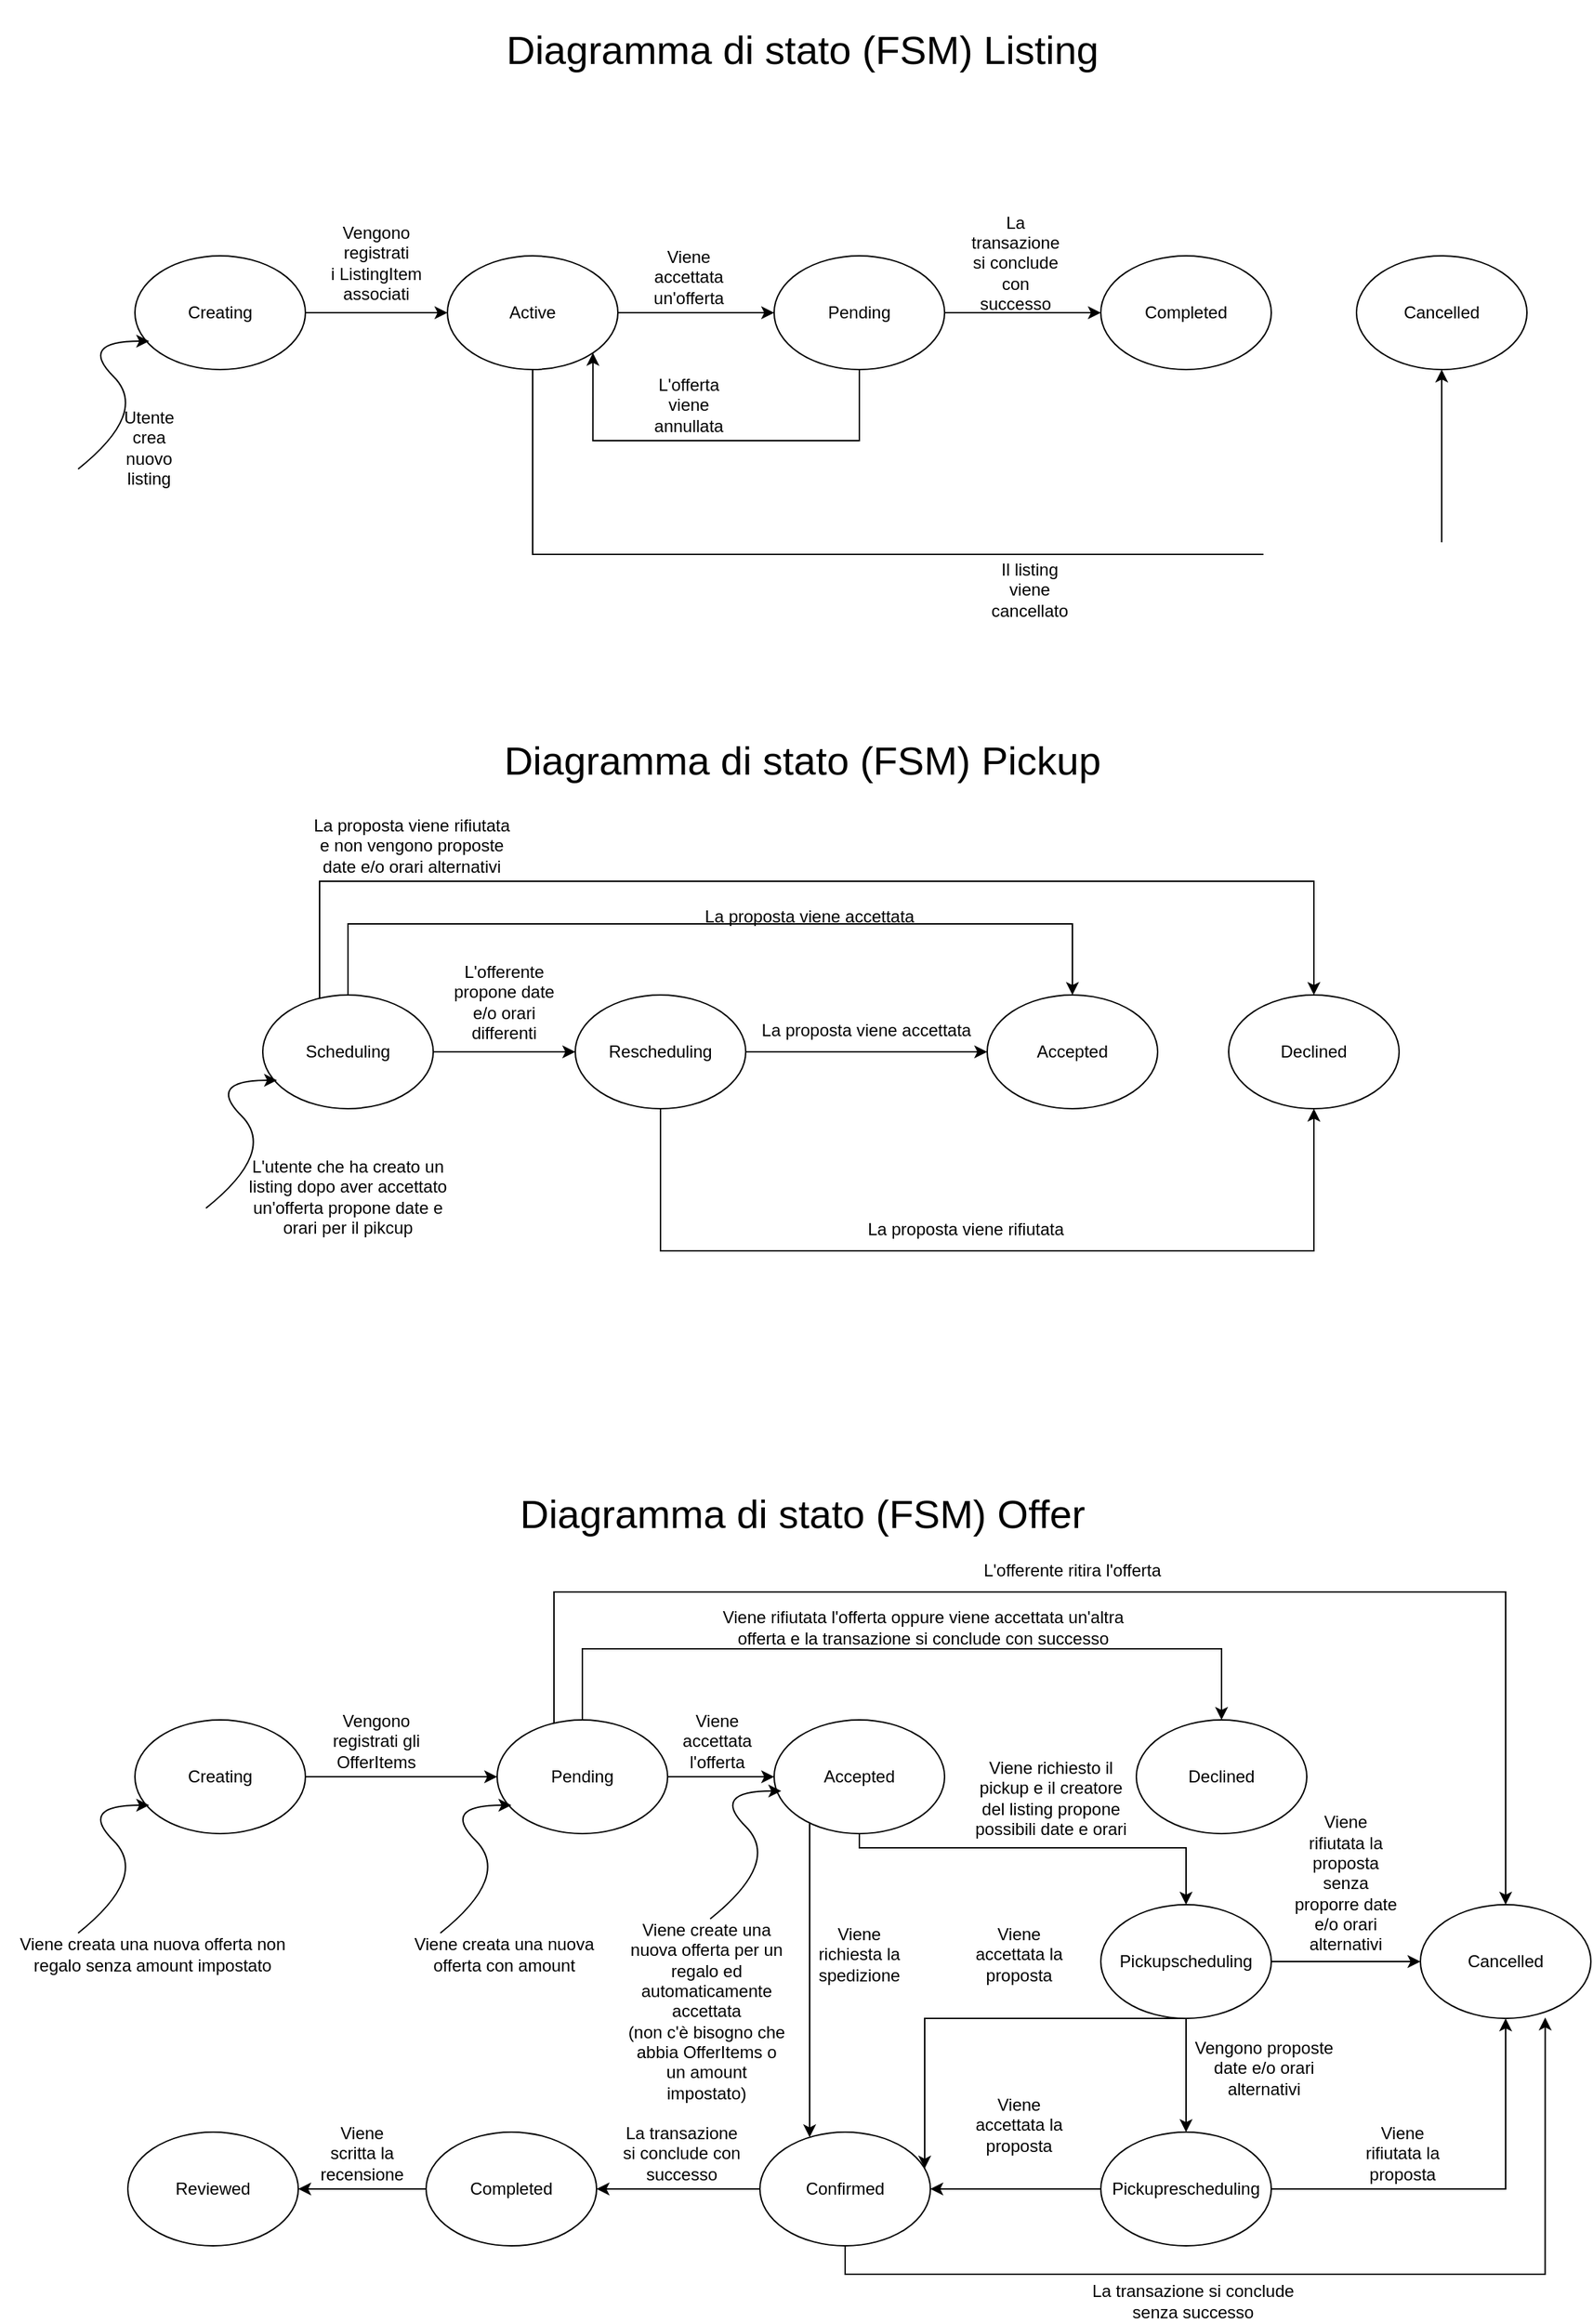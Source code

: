 <mxfile version="28.0.7">
  <diagram name="Pagina-1" id="MD-J6awqf3Olnne-XYM4">
    <mxGraphModel dx="3565" dy="1963" grid="1" gridSize="10" guides="1" tooltips="1" connect="1" arrows="1" fold="1" page="1" pageScale="1" pageWidth="1169" pageHeight="1654" math="0" shadow="0">
      <root>
        <mxCell id="0" />
        <mxCell id="1" parent="0" />
        <mxCell id="wck7JwDrxLJkd7mHNfIt-1" value="&lt;font style=&quot;font-size: 28px;&quot;&gt;Diagramma di stato (FSM) Listing&lt;/font&gt;" style="text;html=1;align=center;verticalAlign=middle;whiteSpace=wrap;rounded=0;" vertex="1" parent="1">
          <mxGeometry x="340" y="20" width="490" height="70" as="geometry" />
        </mxCell>
        <mxCell id="wck7JwDrxLJkd7mHNfIt-10" style="edgeStyle=orthogonalEdgeStyle;rounded=0;orthogonalLoop=1;jettySize=auto;html=1;entryX=0;entryY=0.5;entryDx=0;entryDy=0;" edge="1" parent="1" source="wck7JwDrxLJkd7mHNfIt-2" target="wck7JwDrxLJkd7mHNfIt-3">
          <mxGeometry relative="1" as="geometry" />
        </mxCell>
        <mxCell id="wck7JwDrxLJkd7mHNfIt-2" value="Creating" style="ellipse;whiteSpace=wrap;html=1;" vertex="1" parent="1">
          <mxGeometry x="115" y="200" width="120" height="80" as="geometry" />
        </mxCell>
        <mxCell id="wck7JwDrxLJkd7mHNfIt-12" style="edgeStyle=orthogonalEdgeStyle;rounded=0;orthogonalLoop=1;jettySize=auto;html=1;entryX=0;entryY=0.5;entryDx=0;entryDy=0;" edge="1" parent="1" source="wck7JwDrxLJkd7mHNfIt-3" target="wck7JwDrxLJkd7mHNfIt-4">
          <mxGeometry relative="1" as="geometry" />
        </mxCell>
        <mxCell id="wck7JwDrxLJkd7mHNfIt-3" value="Active" style="ellipse;whiteSpace=wrap;html=1;" vertex="1" parent="1">
          <mxGeometry x="335" y="200" width="120" height="80" as="geometry" />
        </mxCell>
        <mxCell id="wck7JwDrxLJkd7mHNfIt-4" value="Pending" style="ellipse;whiteSpace=wrap;html=1;" vertex="1" parent="1">
          <mxGeometry x="565" y="200" width="120" height="80" as="geometry" />
        </mxCell>
        <mxCell id="wck7JwDrxLJkd7mHNfIt-5" value="Completed" style="ellipse;whiteSpace=wrap;html=1;" vertex="1" parent="1">
          <mxGeometry x="795" y="200" width="120" height="80" as="geometry" />
        </mxCell>
        <mxCell id="wck7JwDrxLJkd7mHNfIt-6" value="Cancelled" style="ellipse;whiteSpace=wrap;html=1;" vertex="1" parent="1">
          <mxGeometry x="975" y="200" width="120" height="80" as="geometry" />
        </mxCell>
        <mxCell id="wck7JwDrxLJkd7mHNfIt-8" value="" style="curved=1;endArrow=classic;html=1;rounded=0;" edge="1" parent="1">
          <mxGeometry width="50" height="50" relative="1" as="geometry">
            <mxPoint x="75" y="350" as="sourcePoint" />
            <mxPoint x="125" y="260" as="targetPoint" />
            <Array as="points">
              <mxPoint x="125" y="310" />
              <mxPoint x="75" y="260" />
            </Array>
          </mxGeometry>
        </mxCell>
        <mxCell id="wck7JwDrxLJkd7mHNfIt-9" value="Utente crea nuovo listing" style="text;html=1;align=center;verticalAlign=middle;whiteSpace=wrap;rounded=0;" vertex="1" parent="1">
          <mxGeometry x="95" y="320" width="60" height="30" as="geometry" />
        </mxCell>
        <mxCell id="wck7JwDrxLJkd7mHNfIt-11" value="Vengono&lt;div&gt;registrati&lt;/div&gt;&lt;div&gt;i ListingItem associati&lt;/div&gt;" style="text;html=1;align=center;verticalAlign=middle;whiteSpace=wrap;rounded=0;" vertex="1" parent="1">
          <mxGeometry x="245" y="190" width="80" height="30" as="geometry" />
        </mxCell>
        <mxCell id="wck7JwDrxLJkd7mHNfIt-13" value="Viene accettata un&#39;offerta" style="text;html=1;align=center;verticalAlign=middle;whiteSpace=wrap;rounded=0;" vertex="1" parent="1">
          <mxGeometry x="475" y="200" width="60" height="30" as="geometry" />
        </mxCell>
        <mxCell id="wck7JwDrxLJkd7mHNfIt-14" style="edgeStyle=orthogonalEdgeStyle;rounded=0;orthogonalLoop=1;jettySize=auto;html=1;entryX=0;entryY=0.5;entryDx=0;entryDy=0;" edge="1" parent="1" source="wck7JwDrxLJkd7mHNfIt-4" target="wck7JwDrxLJkd7mHNfIt-5">
          <mxGeometry relative="1" as="geometry">
            <Array as="points">
              <mxPoint x="795" y="240" />
            </Array>
          </mxGeometry>
        </mxCell>
        <mxCell id="wck7JwDrxLJkd7mHNfIt-15" value="La transazione si conclude con successo" style="text;html=1;align=center;verticalAlign=middle;whiteSpace=wrap;rounded=0;" vertex="1" parent="1">
          <mxGeometry x="705" y="190" width="60" height="30" as="geometry" />
        </mxCell>
        <mxCell id="wck7JwDrxLJkd7mHNfIt-18" style="edgeStyle=orthogonalEdgeStyle;rounded=0;orthogonalLoop=1;jettySize=auto;html=1;entryX=1;entryY=1;entryDx=0;entryDy=0;" edge="1" parent="1" source="wck7JwDrxLJkd7mHNfIt-4" target="wck7JwDrxLJkd7mHNfIt-3">
          <mxGeometry relative="1" as="geometry">
            <Array as="points">
              <mxPoint x="625" y="330" />
              <mxPoint x="437" y="330" />
            </Array>
          </mxGeometry>
        </mxCell>
        <mxCell id="wck7JwDrxLJkd7mHNfIt-19" value="L&#39;offerta viene annullata" style="text;html=1;align=center;verticalAlign=middle;whiteSpace=wrap;rounded=0;" vertex="1" parent="1">
          <mxGeometry x="475" y="290" width="60" height="30" as="geometry" />
        </mxCell>
        <mxCell id="wck7JwDrxLJkd7mHNfIt-20" style="edgeStyle=orthogonalEdgeStyle;rounded=0;orthogonalLoop=1;jettySize=auto;html=1;entryX=0.5;entryY=1;entryDx=0;entryDy=0;" edge="1" parent="1" source="wck7JwDrxLJkd7mHNfIt-3" target="wck7JwDrxLJkd7mHNfIt-6">
          <mxGeometry relative="1" as="geometry">
            <Array as="points">
              <mxPoint x="395" y="410" />
              <mxPoint x="1035" y="410" />
            </Array>
          </mxGeometry>
        </mxCell>
        <mxCell id="wck7JwDrxLJkd7mHNfIt-21" value="Il listing viene cancellato" style="text;html=1;align=center;verticalAlign=middle;whiteSpace=wrap;rounded=0;" vertex="1" parent="1">
          <mxGeometry x="715" y="420" width="60" height="30" as="geometry" />
        </mxCell>
        <mxCell id="wck7JwDrxLJkd7mHNfIt-22" value="&lt;font style=&quot;font-size: 28px;&quot;&gt;Diagramma di stato (FSM) Pickup&lt;/font&gt;" style="text;html=1;align=center;verticalAlign=middle;whiteSpace=wrap;rounded=0;" vertex="1" parent="1">
          <mxGeometry x="340" y="520" width="490" height="70" as="geometry" />
        </mxCell>
        <mxCell id="wck7JwDrxLJkd7mHNfIt-23" style="edgeStyle=orthogonalEdgeStyle;rounded=0;orthogonalLoop=1;jettySize=auto;html=1;entryX=0;entryY=0.5;entryDx=0;entryDy=0;" edge="1" parent="1" source="wck7JwDrxLJkd7mHNfIt-24" target="wck7JwDrxLJkd7mHNfIt-26">
          <mxGeometry relative="1" as="geometry" />
        </mxCell>
        <mxCell id="wck7JwDrxLJkd7mHNfIt-41" style="edgeStyle=orthogonalEdgeStyle;rounded=0;orthogonalLoop=1;jettySize=auto;html=1;entryX=0.5;entryY=0;entryDx=0;entryDy=0;" edge="1" parent="1" source="wck7JwDrxLJkd7mHNfIt-24" target="wck7JwDrxLJkd7mHNfIt-27">
          <mxGeometry relative="1" as="geometry">
            <Array as="points">
              <mxPoint x="265" y="670" />
              <mxPoint x="775" y="670" />
            </Array>
          </mxGeometry>
        </mxCell>
        <mxCell id="wck7JwDrxLJkd7mHNfIt-43" style="edgeStyle=orthogonalEdgeStyle;rounded=0;orthogonalLoop=1;jettySize=auto;html=1;entryX=0.5;entryY=0;entryDx=0;entryDy=0;" edge="1" parent="1" source="wck7JwDrxLJkd7mHNfIt-24" target="wck7JwDrxLJkd7mHNfIt-28">
          <mxGeometry relative="1" as="geometry">
            <Array as="points">
              <mxPoint x="245" y="640" />
              <mxPoint x="945" y="640" />
            </Array>
          </mxGeometry>
        </mxCell>
        <mxCell id="wck7JwDrxLJkd7mHNfIt-24" value="Scheduling" style="ellipse;whiteSpace=wrap;html=1;" vertex="1" parent="1">
          <mxGeometry x="205" y="720" width="120" height="80" as="geometry" />
        </mxCell>
        <mxCell id="wck7JwDrxLJkd7mHNfIt-25" style="edgeStyle=orthogonalEdgeStyle;rounded=0;orthogonalLoop=1;jettySize=auto;html=1;entryX=0;entryY=0.5;entryDx=0;entryDy=0;" edge="1" parent="1" source="wck7JwDrxLJkd7mHNfIt-26" target="wck7JwDrxLJkd7mHNfIt-27">
          <mxGeometry relative="1" as="geometry" />
        </mxCell>
        <mxCell id="wck7JwDrxLJkd7mHNfIt-40" style="edgeStyle=orthogonalEdgeStyle;rounded=0;orthogonalLoop=1;jettySize=auto;html=1;entryX=0.5;entryY=1;entryDx=0;entryDy=0;" edge="1" parent="1" source="wck7JwDrxLJkd7mHNfIt-26" target="wck7JwDrxLJkd7mHNfIt-28">
          <mxGeometry relative="1" as="geometry">
            <Array as="points">
              <mxPoint x="485" y="900" />
              <mxPoint x="945" y="900" />
            </Array>
          </mxGeometry>
        </mxCell>
        <mxCell id="wck7JwDrxLJkd7mHNfIt-26" value="Rescheduling" style="ellipse;whiteSpace=wrap;html=1;" vertex="1" parent="1">
          <mxGeometry x="425" y="720" width="120" height="80" as="geometry" />
        </mxCell>
        <mxCell id="wck7JwDrxLJkd7mHNfIt-27" value="Accepted" style="ellipse;whiteSpace=wrap;html=1;" vertex="1" parent="1">
          <mxGeometry x="715" y="720" width="120" height="80" as="geometry" />
        </mxCell>
        <mxCell id="wck7JwDrxLJkd7mHNfIt-28" value="Declined" style="ellipse;whiteSpace=wrap;html=1;" vertex="1" parent="1">
          <mxGeometry x="885" y="720" width="120" height="80" as="geometry" />
        </mxCell>
        <mxCell id="wck7JwDrxLJkd7mHNfIt-30" value="" style="curved=1;endArrow=classic;html=1;rounded=0;" edge="1" parent="1">
          <mxGeometry width="50" height="50" relative="1" as="geometry">
            <mxPoint x="165" y="870" as="sourcePoint" />
            <mxPoint x="215" y="780" as="targetPoint" />
            <Array as="points">
              <mxPoint x="215" y="830" />
              <mxPoint x="165" y="780" />
            </Array>
          </mxGeometry>
        </mxCell>
        <mxCell id="wck7JwDrxLJkd7mHNfIt-31" value="L&#39;utente che ha creato un listing dopo aver accettato un&#39;offerta propone date e orari per il pikcup" style="text;html=1;align=center;verticalAlign=middle;whiteSpace=wrap;rounded=0;" vertex="1" parent="1">
          <mxGeometry x="190" y="847" width="150" height="30" as="geometry" />
        </mxCell>
        <mxCell id="wck7JwDrxLJkd7mHNfIt-32" value="L&#39;offerente propone date e/o orari differenti" style="text;html=1;align=center;verticalAlign=middle;whiteSpace=wrap;rounded=0;" vertex="1" parent="1">
          <mxGeometry x="335" y="710" width="80" height="30" as="geometry" />
        </mxCell>
        <mxCell id="wck7JwDrxLJkd7mHNfIt-44" value="La proposta viene rifiutata e non vengono proposte date e/o orari alternativi" style="text;html=1;align=center;verticalAlign=middle;whiteSpace=wrap;rounded=0;" vertex="1" parent="1">
          <mxGeometry x="235" y="600" width="150" height="30" as="geometry" />
        </mxCell>
        <mxCell id="wck7JwDrxLJkd7mHNfIt-45" value="La proposta viene accettata" style="text;html=1;align=center;verticalAlign=middle;whiteSpace=wrap;rounded=0;" vertex="1" parent="1">
          <mxGeometry x="515" y="650" width="150" height="30" as="geometry" />
        </mxCell>
        <mxCell id="wck7JwDrxLJkd7mHNfIt-46" value="La proposta viene accettata" style="text;html=1;align=center;verticalAlign=middle;whiteSpace=wrap;rounded=0;" vertex="1" parent="1">
          <mxGeometry x="555" y="730" width="150" height="30" as="geometry" />
        </mxCell>
        <mxCell id="wck7JwDrxLJkd7mHNfIt-47" value="La proposta viene rifiutata" style="text;html=1;align=center;verticalAlign=middle;whiteSpace=wrap;rounded=0;" vertex="1" parent="1">
          <mxGeometry x="625" y="870" width="150" height="30" as="geometry" />
        </mxCell>
        <mxCell id="wck7JwDrxLJkd7mHNfIt-48" value="&lt;font style=&quot;font-size: 28px;&quot;&gt;Diagramma di stato (FSM) Offer&lt;/font&gt;" style="text;html=1;align=center;verticalAlign=middle;whiteSpace=wrap;rounded=0;" vertex="1" parent="1">
          <mxGeometry x="340" y="1050" width="490" height="70" as="geometry" />
        </mxCell>
        <mxCell id="wck7JwDrxLJkd7mHNfIt-75" style="edgeStyle=orthogonalEdgeStyle;rounded=0;orthogonalLoop=1;jettySize=auto;html=1;" edge="1" parent="1" source="wck7JwDrxLJkd7mHNfIt-50" target="wck7JwDrxLJkd7mHNfIt-52">
          <mxGeometry relative="1" as="geometry" />
        </mxCell>
        <mxCell id="wck7JwDrxLJkd7mHNfIt-50" value="Creating" style="ellipse;whiteSpace=wrap;html=1;" vertex="1" parent="1">
          <mxGeometry x="115" y="1230" width="120" height="80" as="geometry" />
        </mxCell>
        <mxCell id="wck7JwDrxLJkd7mHNfIt-79" style="edgeStyle=orthogonalEdgeStyle;rounded=0;orthogonalLoop=1;jettySize=auto;html=1;entryX=0;entryY=0.5;entryDx=0;entryDy=0;" edge="1" parent="1" source="wck7JwDrxLJkd7mHNfIt-52" target="wck7JwDrxLJkd7mHNfIt-53">
          <mxGeometry relative="1" as="geometry" />
        </mxCell>
        <mxCell id="wck7JwDrxLJkd7mHNfIt-81" style="edgeStyle=orthogonalEdgeStyle;rounded=0;orthogonalLoop=1;jettySize=auto;html=1;entryX=0.5;entryY=0;entryDx=0;entryDy=0;" edge="1" parent="1" source="wck7JwDrxLJkd7mHNfIt-52" target="wck7JwDrxLJkd7mHNfIt-54">
          <mxGeometry relative="1" as="geometry">
            <Array as="points">
              <mxPoint x="430" y="1180" />
              <mxPoint x="880" y="1180" />
            </Array>
          </mxGeometry>
        </mxCell>
        <mxCell id="wck7JwDrxLJkd7mHNfIt-104" style="edgeStyle=orthogonalEdgeStyle;rounded=0;orthogonalLoop=1;jettySize=auto;html=1;" edge="1" parent="1" source="wck7JwDrxLJkd7mHNfIt-52" target="wck7JwDrxLJkd7mHNfIt-55">
          <mxGeometry relative="1" as="geometry">
            <Array as="points">
              <mxPoint x="410" y="1140" />
              <mxPoint x="1080" y="1140" />
            </Array>
          </mxGeometry>
        </mxCell>
        <mxCell id="wck7JwDrxLJkd7mHNfIt-52" value="Pending" style="ellipse;whiteSpace=wrap;html=1;" vertex="1" parent="1">
          <mxGeometry x="370" y="1230" width="120" height="80" as="geometry" />
        </mxCell>
        <mxCell id="wck7JwDrxLJkd7mHNfIt-83" style="edgeStyle=orthogonalEdgeStyle;rounded=0;orthogonalLoop=1;jettySize=auto;html=1;" edge="1" parent="1" source="wck7JwDrxLJkd7mHNfIt-53" target="wck7JwDrxLJkd7mHNfIt-66">
          <mxGeometry relative="1" as="geometry">
            <Array as="points">
              <mxPoint x="625" y="1320" />
              <mxPoint x="855" y="1320" />
            </Array>
          </mxGeometry>
        </mxCell>
        <mxCell id="wck7JwDrxLJkd7mHNfIt-53" value="Accepted" style="ellipse;whiteSpace=wrap;html=1;" vertex="1" parent="1">
          <mxGeometry x="565" y="1230" width="120" height="80" as="geometry" />
        </mxCell>
        <mxCell id="wck7JwDrxLJkd7mHNfIt-54" value="Declined" style="ellipse;whiteSpace=wrap;html=1;" vertex="1" parent="1">
          <mxGeometry x="820" y="1230" width="120" height="80" as="geometry" />
        </mxCell>
        <mxCell id="wck7JwDrxLJkd7mHNfIt-55" value="Cancelled" style="ellipse;whiteSpace=wrap;html=1;" vertex="1" parent="1">
          <mxGeometry x="1020" y="1360" width="120" height="80" as="geometry" />
        </mxCell>
        <mxCell id="wck7JwDrxLJkd7mHNfIt-56" value="" style="curved=1;endArrow=classic;html=1;rounded=0;" edge="1" parent="1">
          <mxGeometry width="50" height="50" relative="1" as="geometry">
            <mxPoint x="75" y="1380" as="sourcePoint" />
            <mxPoint x="125" y="1290" as="targetPoint" />
            <Array as="points">
              <mxPoint x="125" y="1340" />
              <mxPoint x="75" y="1290" />
            </Array>
          </mxGeometry>
        </mxCell>
        <mxCell id="wck7JwDrxLJkd7mHNfIt-85" style="edgeStyle=orthogonalEdgeStyle;rounded=0;orthogonalLoop=1;jettySize=auto;html=1;" edge="1" parent="1" source="wck7JwDrxLJkd7mHNfIt-66" target="wck7JwDrxLJkd7mHNfIt-67">
          <mxGeometry relative="1" as="geometry" />
        </mxCell>
        <mxCell id="wck7JwDrxLJkd7mHNfIt-98" style="edgeStyle=orthogonalEdgeStyle;rounded=0;orthogonalLoop=1;jettySize=auto;html=1;entryX=0;entryY=0.5;entryDx=0;entryDy=0;" edge="1" parent="1" source="wck7JwDrxLJkd7mHNfIt-66" target="wck7JwDrxLJkd7mHNfIt-55">
          <mxGeometry relative="1" as="geometry" />
        </mxCell>
        <mxCell id="wck7JwDrxLJkd7mHNfIt-66" value="Pickupscheduling" style="ellipse;whiteSpace=wrap;html=1;" vertex="1" parent="1">
          <mxGeometry x="795" y="1360" width="120" height="80" as="geometry" />
        </mxCell>
        <mxCell id="wck7JwDrxLJkd7mHNfIt-88" style="edgeStyle=orthogonalEdgeStyle;rounded=0;orthogonalLoop=1;jettySize=auto;html=1;entryX=1;entryY=0.5;entryDx=0;entryDy=0;" edge="1" parent="1" source="wck7JwDrxLJkd7mHNfIt-67" target="wck7JwDrxLJkd7mHNfIt-68">
          <mxGeometry relative="1" as="geometry" />
        </mxCell>
        <mxCell id="wck7JwDrxLJkd7mHNfIt-100" style="edgeStyle=orthogonalEdgeStyle;rounded=0;orthogonalLoop=1;jettySize=auto;html=1;entryX=0.5;entryY=1;entryDx=0;entryDy=0;" edge="1" parent="1" source="wck7JwDrxLJkd7mHNfIt-67" target="wck7JwDrxLJkd7mHNfIt-55">
          <mxGeometry relative="1" as="geometry" />
        </mxCell>
        <mxCell id="wck7JwDrxLJkd7mHNfIt-67" value="Pickuprescheduling" style="ellipse;whiteSpace=wrap;html=1;" vertex="1" parent="1">
          <mxGeometry x="795" y="1520" width="120" height="80" as="geometry" />
        </mxCell>
        <mxCell id="wck7JwDrxLJkd7mHNfIt-93" style="edgeStyle=orthogonalEdgeStyle;rounded=0;orthogonalLoop=1;jettySize=auto;html=1;" edge="1" parent="1" source="wck7JwDrxLJkd7mHNfIt-68" target="wck7JwDrxLJkd7mHNfIt-69">
          <mxGeometry relative="1" as="geometry" />
        </mxCell>
        <mxCell id="wck7JwDrxLJkd7mHNfIt-68" value="Confirmed" style="ellipse;whiteSpace=wrap;html=1;" vertex="1" parent="1">
          <mxGeometry x="555" y="1520" width="120" height="80" as="geometry" />
        </mxCell>
        <mxCell id="wck7JwDrxLJkd7mHNfIt-94" style="edgeStyle=orthogonalEdgeStyle;rounded=0;orthogonalLoop=1;jettySize=auto;html=1;" edge="1" parent="1" source="wck7JwDrxLJkd7mHNfIt-69" target="wck7JwDrxLJkd7mHNfIt-70">
          <mxGeometry relative="1" as="geometry" />
        </mxCell>
        <mxCell id="wck7JwDrxLJkd7mHNfIt-69" value="Completed" style="ellipse;whiteSpace=wrap;html=1;" vertex="1" parent="1">
          <mxGeometry x="320" y="1520" width="120" height="80" as="geometry" />
        </mxCell>
        <mxCell id="wck7JwDrxLJkd7mHNfIt-70" value="Reviewed" style="ellipse;whiteSpace=wrap;html=1;" vertex="1" parent="1">
          <mxGeometry x="110" y="1520" width="120" height="80" as="geometry" />
        </mxCell>
        <mxCell id="wck7JwDrxLJkd7mHNfIt-71" value="Viene creata una nuova offerta non regalo senza amount impostato" style="text;html=1;align=center;verticalAlign=middle;whiteSpace=wrap;rounded=0;" vertex="1" parent="1">
          <mxGeometry x="20" y="1380" width="215" height="30" as="geometry" />
        </mxCell>
        <mxCell id="wck7JwDrxLJkd7mHNfIt-72" value="" style="curved=1;endArrow=classic;html=1;rounded=0;" edge="1" parent="1">
          <mxGeometry width="50" height="50" relative="1" as="geometry">
            <mxPoint x="520" y="1370" as="sourcePoint" />
            <mxPoint x="570" y="1280" as="targetPoint" />
            <Array as="points">
              <mxPoint x="570" y="1330" />
              <mxPoint x="520" y="1280" />
            </Array>
          </mxGeometry>
        </mxCell>
        <mxCell id="wck7JwDrxLJkd7mHNfIt-73" value="Viene create una nuova offerta per un regalo ed automaticamente accettata&lt;div&gt;(non c&#39;è bisogno che abbia OfferItems o un amount impostato)&lt;/div&gt;" style="text;html=1;align=center;verticalAlign=middle;whiteSpace=wrap;rounded=0;" vertex="1" parent="1">
          <mxGeometry x="460" y="1420" width="115" height="30" as="geometry" />
        </mxCell>
        <mxCell id="wck7JwDrxLJkd7mHNfIt-76" value="Vengono registrati gli OfferItems" style="text;html=1;align=center;verticalAlign=middle;whiteSpace=wrap;rounded=0;" vertex="1" parent="1">
          <mxGeometry x="250" y="1230" width="70" height="30" as="geometry" />
        </mxCell>
        <mxCell id="wck7JwDrxLJkd7mHNfIt-77" value="" style="curved=1;endArrow=classic;html=1;rounded=0;" edge="1" parent="1">
          <mxGeometry width="50" height="50" relative="1" as="geometry">
            <mxPoint x="330" y="1380" as="sourcePoint" />
            <mxPoint x="380" y="1290" as="targetPoint" />
            <Array as="points">
              <mxPoint x="380" y="1340" />
              <mxPoint x="330" y="1290" />
            </Array>
          </mxGeometry>
        </mxCell>
        <mxCell id="wck7JwDrxLJkd7mHNfIt-78" value="Viene creata una nuova offerta con amount" style="text;html=1;align=center;verticalAlign=middle;whiteSpace=wrap;rounded=0;" vertex="1" parent="1">
          <mxGeometry x="310" y="1380" width="130" height="30" as="geometry" />
        </mxCell>
        <mxCell id="wck7JwDrxLJkd7mHNfIt-80" value="Viene accettata l&#39;offerta" style="text;html=1;align=center;verticalAlign=middle;whiteSpace=wrap;rounded=0;" vertex="1" parent="1">
          <mxGeometry x="495" y="1230" width="60" height="30" as="geometry" />
        </mxCell>
        <mxCell id="wck7JwDrxLJkd7mHNfIt-82" value="Viene rifiutata l&#39;offerta oppure viene accettata un&#39;altra offerta e la transazione si conclude con successo" style="text;html=1;align=center;verticalAlign=middle;whiteSpace=wrap;rounded=0;" vertex="1" parent="1">
          <mxGeometry x="515" y="1150" width="310" height="30" as="geometry" />
        </mxCell>
        <mxCell id="wck7JwDrxLJkd7mHNfIt-84" value="Viene richiesto il pickup e il creatore del listing propone possibili date e orari" style="text;html=1;align=center;verticalAlign=middle;whiteSpace=wrap;rounded=0;" vertex="1" parent="1">
          <mxGeometry x="700" y="1270" width="120" height="30" as="geometry" />
        </mxCell>
        <mxCell id="wck7JwDrxLJkd7mHNfIt-86" value="Vengono proposte date e/o orari alternativi" style="text;html=1;align=center;verticalAlign=middle;whiteSpace=wrap;rounded=0;" vertex="1" parent="1">
          <mxGeometry x="860" y="1460" width="100" height="30" as="geometry" />
        </mxCell>
        <mxCell id="wck7JwDrxLJkd7mHNfIt-87" style="edgeStyle=orthogonalEdgeStyle;rounded=0;orthogonalLoop=1;jettySize=auto;html=1;" edge="1" parent="1" source="wck7JwDrxLJkd7mHNfIt-66" target="wck7JwDrxLJkd7mHNfIt-68">
          <mxGeometry relative="1" as="geometry">
            <Array as="points">
              <mxPoint x="671" y="1440" />
            </Array>
          </mxGeometry>
        </mxCell>
        <mxCell id="wck7JwDrxLJkd7mHNfIt-89" style="edgeStyle=orthogonalEdgeStyle;rounded=0;orthogonalLoop=1;jettySize=auto;html=1;" edge="1" parent="1" source="wck7JwDrxLJkd7mHNfIt-53" target="wck7JwDrxLJkd7mHNfIt-68">
          <mxGeometry relative="1" as="geometry">
            <mxPoint x="600" y="1500" as="targetPoint" />
            <Array as="points">
              <mxPoint x="590" y="1350" />
              <mxPoint x="590" y="1350" />
            </Array>
          </mxGeometry>
        </mxCell>
        <mxCell id="wck7JwDrxLJkd7mHNfIt-90" value="Viene richiesta la spedizione" style="text;html=1;align=center;verticalAlign=middle;whiteSpace=wrap;rounded=0;" vertex="1" parent="1">
          <mxGeometry x="595" y="1380" width="60" height="30" as="geometry" />
        </mxCell>
        <mxCell id="wck7JwDrxLJkd7mHNfIt-91" value="Viene accettata la proposta" style="text;html=1;align=center;verticalAlign=middle;whiteSpace=wrap;rounded=0;" vertex="1" parent="1">
          <mxGeometry x="700" y="1380" width="75" height="30" as="geometry" />
        </mxCell>
        <mxCell id="wck7JwDrxLJkd7mHNfIt-92" value="Viene accettata la proposta" style="text;html=1;align=center;verticalAlign=middle;whiteSpace=wrap;rounded=0;" vertex="1" parent="1">
          <mxGeometry x="700" y="1500" width="75" height="30" as="geometry" />
        </mxCell>
        <mxCell id="wck7JwDrxLJkd7mHNfIt-95" value="Viene scritta la recensione" style="text;html=1;align=center;verticalAlign=middle;whiteSpace=wrap;rounded=0;" vertex="1" parent="1">
          <mxGeometry x="245" y="1520" width="60" height="30" as="geometry" />
        </mxCell>
        <mxCell id="wck7JwDrxLJkd7mHNfIt-96" value="La transazione si conclude con successo" style="text;html=1;align=center;verticalAlign=middle;whiteSpace=wrap;rounded=0;" vertex="1" parent="1">
          <mxGeometry x="455" y="1520" width="90" height="30" as="geometry" />
        </mxCell>
        <mxCell id="wck7JwDrxLJkd7mHNfIt-99" value="Viene rifiutata la proposta senza proporre date e/o orari alternativi" style="text;html=1;align=center;verticalAlign=middle;whiteSpace=wrap;rounded=0;" vertex="1" parent="1">
          <mxGeometry x="930" y="1330" width="75" height="30" as="geometry" />
        </mxCell>
        <mxCell id="wck7JwDrxLJkd7mHNfIt-101" value="Viene rifiutata la proposta" style="text;html=1;align=center;verticalAlign=middle;whiteSpace=wrap;rounded=0;" vertex="1" parent="1">
          <mxGeometry x="970" y="1520" width="75" height="30" as="geometry" />
        </mxCell>
        <mxCell id="wck7JwDrxLJkd7mHNfIt-102" style="edgeStyle=orthogonalEdgeStyle;rounded=0;orthogonalLoop=1;jettySize=auto;html=1;entryX=0.732;entryY=0.992;entryDx=0;entryDy=0;entryPerimeter=0;" edge="1" parent="1" source="wck7JwDrxLJkd7mHNfIt-68" target="wck7JwDrxLJkd7mHNfIt-55">
          <mxGeometry relative="1" as="geometry">
            <Array as="points">
              <mxPoint x="615" y="1620" />
              <mxPoint x="1108" y="1620" />
            </Array>
          </mxGeometry>
        </mxCell>
        <mxCell id="wck7JwDrxLJkd7mHNfIt-103" value="La transazione si conclude senza successo" style="text;html=1;align=center;verticalAlign=middle;whiteSpace=wrap;rounded=0;" vertex="1" parent="1">
          <mxGeometry x="775" y="1624" width="170" height="30" as="geometry" />
        </mxCell>
        <mxCell id="wck7JwDrxLJkd7mHNfIt-105" value="L&#39;offerente ritira l&#39;offerta" style="text;html=1;align=center;verticalAlign=middle;whiteSpace=wrap;rounded=0;" vertex="1" parent="1">
          <mxGeometry x="710" y="1110" width="130" height="30" as="geometry" />
        </mxCell>
      </root>
    </mxGraphModel>
  </diagram>
</mxfile>
